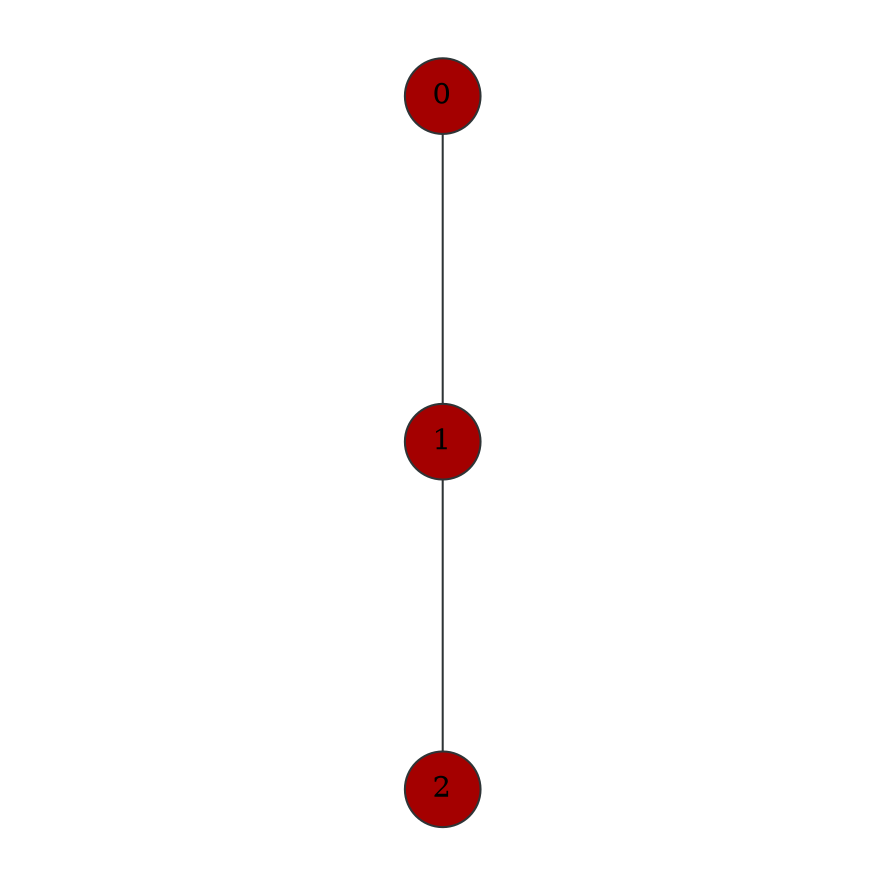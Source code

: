 graph G {
	graph [bb="3.0038,-3.0909e-13,5925.8,5928.8",
		mode=major,
		outputorder=edgesfirst,
		overlap=true,
		ratio=fill,
		size="5.905512,5.905512",
		start=9079996562789417579
	];
	node [color="#2e3436",
		fillcolor="#a40000",
		height=0.105,
		label="\N",
		shape=circle,
		style=filled,
		width=0.105
	];
	edge [arrowhead=vee,
		arrowsize=0.3,
		color="#2e3436",
		len=10,
		penwidth=1.0
	];
	0	 [height=0.51069,
		label=0,
		pos="5080.6,5910.4",
		width=0.51069];
	1	 [height=0.51069,
		label=1,
		pos="5907.4,5804",
		width=0.51069];
	0 -- 1 [key=0,
    len=10,
  	pos="5099,5908.1 5209.1,5893.9 5778.8,5820.6 5889,5806.4"];
  2 [height=0.51069,
  	label=2,
  	pos="21.389,18.385",
  	width=0.51069];
  1 -- 2 [key=1,
    len=100,
    pos="5894,5790.8 5593.1,5495 332.27,323.96 34.528,31.3"];
}

